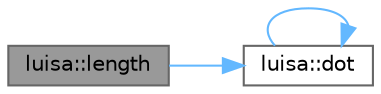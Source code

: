 digraph "luisa::length"
{
 // LATEX_PDF_SIZE
  bgcolor="transparent";
  edge [fontname=Helvetica,fontsize=10,labelfontname=Helvetica,labelfontsize=10];
  node [fontname=Helvetica,fontsize=10,shape=box,height=0.2,width=0.4];
  rankdir="LR";
  Node1 [id="Node000001",label="luisa::length",height=0.2,width=0.4,color="gray40", fillcolor="grey60", style="filled", fontcolor="black",tooltip=" "];
  Node1 -> Node2 [id="edge1_Node000001_Node000002",color="steelblue1",style="solid",tooltip=" "];
  Node2 [id="Node000002",label="luisa::dot",height=0.2,width=0.4,color="grey40", fillcolor="white", style="filled",URL="$namespaceluisa.html#a66bc7885360fbc5e7348963c97527c86",tooltip=" "];
  Node2 -> Node2 [id="edge2_Node000002_Node000002",color="steelblue1",style="solid",tooltip=" "];
}
